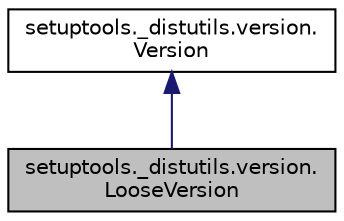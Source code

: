 digraph "setuptools._distutils.version.LooseVersion"
{
 // LATEX_PDF_SIZE
  edge [fontname="Helvetica",fontsize="10",labelfontname="Helvetica",labelfontsize="10"];
  node [fontname="Helvetica",fontsize="10",shape=record];
  Node1 [label="setuptools._distutils.version.\lLooseVersion",height=0.2,width=0.4,color="black", fillcolor="grey75", style="filled", fontcolor="black",tooltip=" "];
  Node2 -> Node1 [dir="back",color="midnightblue",fontsize="10",style="solid",fontname="Helvetica"];
  Node2 [label="setuptools._distutils.version.\lVersion",height=0.2,width=0.4,color="black", fillcolor="white", style="filled",URL="$classsetuptools_1_1__distutils_1_1version_1_1Version.html",tooltip=" "];
}
